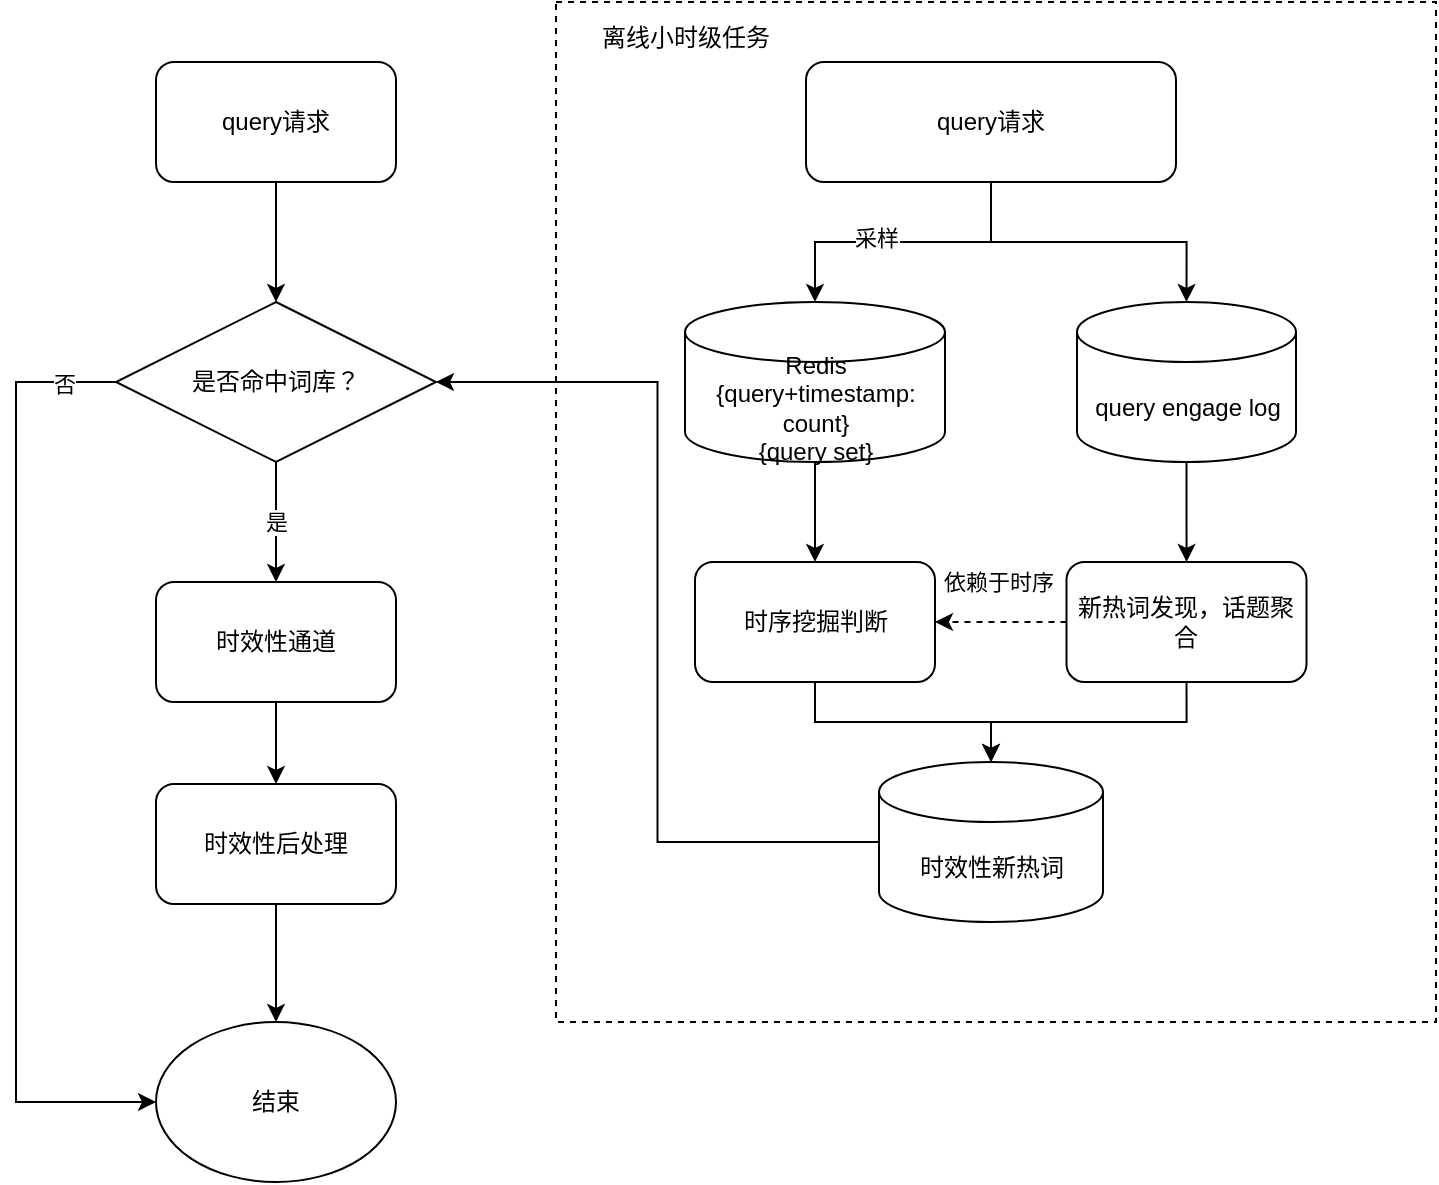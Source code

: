 <mxfile version="14.6.13" type="github">
  <diagram id="C5RBs43oDa-KdzZeNtuy" name="Page-1">
    <mxGraphModel dx="1526" dy="618" grid="1" gridSize="10" guides="1" tooltips="1" connect="1" arrows="1" fold="1" page="1" pageScale="1" pageWidth="827" pageHeight="1169" math="0" shadow="0">
      <root>
        <mxCell id="WIyWlLk6GJQsqaUBKTNV-0" />
        <mxCell id="WIyWlLk6GJQsqaUBKTNV-1" parent="WIyWlLk6GJQsqaUBKTNV-0" />
        <mxCell id="wPF4Jwb9WKSw9Y4aqg9I-31" value="离线小时级任务&amp;nbsp; &amp;nbsp; &amp;nbsp; &amp;nbsp; &amp;nbsp; &amp;nbsp; &amp;nbsp; &amp;nbsp; &amp;nbsp; &amp;nbsp; &amp;nbsp; &amp;nbsp; &amp;nbsp; &amp;nbsp; &amp;nbsp; &amp;nbsp; &amp;nbsp; &amp;nbsp; &amp;nbsp; &amp;nbsp; &amp;nbsp; &amp;nbsp; &amp;nbsp; &amp;nbsp; &amp;nbsp; &amp;nbsp; &amp;nbsp; &amp;nbsp; &amp;nbsp; &amp;nbsp; &amp;nbsp; &amp;nbsp; &amp;nbsp; &amp;nbsp; &amp;nbsp; &amp;nbsp; &amp;nbsp; &amp;nbsp; &amp;nbsp; &amp;nbsp; &amp;nbsp; &amp;nbsp; &amp;nbsp; &amp;nbsp; &amp;nbsp; &amp;nbsp; &amp;nbsp;&lt;br&gt;&lt;br&gt;&lt;br&gt;&lt;br&gt;&lt;br&gt;&lt;br&gt;&lt;br&gt;&lt;br&gt;&lt;br&gt;&lt;br&gt;&lt;br&gt;&lt;br&gt;&lt;br&gt;&lt;br&gt;&lt;br&gt;&lt;br&gt;&lt;br&gt;&lt;br&gt;&lt;br&gt;&lt;br&gt;&lt;br&gt;&lt;br&gt;&lt;br&gt;&lt;br&gt;&lt;br&gt;&lt;br&gt;&lt;br&gt;&lt;br&gt;&lt;br&gt;&lt;br&gt;&lt;br&gt;&lt;br&gt;&lt;br&gt;&lt;br&gt;" style="rounded=0;whiteSpace=wrap;html=1;dashed=1" vertex="1" parent="WIyWlLk6GJQsqaUBKTNV-1">
          <mxGeometry x="330" y="30" width="440" height="510" as="geometry" />
        </mxCell>
        <mxCell id="wPF4Jwb9WKSw9Y4aqg9I-3" style="edgeStyle=orthogonalEdgeStyle;rounded=0;orthogonalLoop=1;jettySize=auto;html=1;entryX=0.5;entryY=0;entryDx=0;entryDy=0;entryPerimeter=0;" edge="1" parent="WIyWlLk6GJQsqaUBKTNV-1" source="wPF4Jwb9WKSw9Y4aqg9I-0" target="wPF4Jwb9WKSw9Y4aqg9I-2">
          <mxGeometry relative="1" as="geometry" />
        </mxCell>
        <mxCell id="wPF4Jwb9WKSw9Y4aqg9I-19" value="采样" style="edgeLabel;html=1;align=center;verticalAlign=middle;resizable=0;points=[];" vertex="1" connectable="0" parent="wPF4Jwb9WKSw9Y4aqg9I-3">
          <mxGeometry x="0.182" y="-2" relative="1" as="geometry">
            <mxPoint as="offset" />
          </mxGeometry>
        </mxCell>
        <mxCell id="wPF4Jwb9WKSw9Y4aqg9I-7" style="edgeStyle=orthogonalEdgeStyle;rounded=0;orthogonalLoop=1;jettySize=auto;html=1;entryX=0.5;entryY=0;entryDx=0;entryDy=0;entryPerimeter=0;" edge="1" parent="WIyWlLk6GJQsqaUBKTNV-1" source="wPF4Jwb9WKSw9Y4aqg9I-0" target="wPF4Jwb9WKSw9Y4aqg9I-4">
          <mxGeometry relative="1" as="geometry" />
        </mxCell>
        <mxCell id="wPF4Jwb9WKSw9Y4aqg9I-0" value="query请求" style="rounded=1;whiteSpace=wrap;html=1;" vertex="1" parent="WIyWlLk6GJQsqaUBKTNV-1">
          <mxGeometry x="455" y="60" width="185" height="60" as="geometry" />
        </mxCell>
        <mxCell id="wPF4Jwb9WKSw9Y4aqg9I-8" style="edgeStyle=orthogonalEdgeStyle;rounded=0;orthogonalLoop=1;jettySize=auto;html=1;entryX=0.5;entryY=0;entryDx=0;entryDy=0;" edge="1" parent="WIyWlLk6GJQsqaUBKTNV-1" source="wPF4Jwb9WKSw9Y4aqg9I-2" target="wPF4Jwb9WKSw9Y4aqg9I-5">
          <mxGeometry relative="1" as="geometry" />
        </mxCell>
        <mxCell id="wPF4Jwb9WKSw9Y4aqg9I-2" value="Redis&lt;br&gt;{query+timestamp: count}&lt;br&gt;{query set}" style="shape=cylinder3;whiteSpace=wrap;html=1;boundedLbl=1;backgroundOutline=1;size=15;" vertex="1" parent="WIyWlLk6GJQsqaUBKTNV-1">
          <mxGeometry x="394.5" y="180" width="130" height="80" as="geometry" />
        </mxCell>
        <mxCell id="wPF4Jwb9WKSw9Y4aqg9I-9" style="edgeStyle=orthogonalEdgeStyle;rounded=0;orthogonalLoop=1;jettySize=auto;html=1;" edge="1" parent="WIyWlLk6GJQsqaUBKTNV-1" source="wPF4Jwb9WKSw9Y4aqg9I-4" target="wPF4Jwb9WKSw9Y4aqg9I-6">
          <mxGeometry relative="1" as="geometry" />
        </mxCell>
        <mxCell id="wPF4Jwb9WKSw9Y4aqg9I-4" value="query engage log" style="shape=cylinder3;whiteSpace=wrap;html=1;boundedLbl=1;backgroundOutline=1;size=15;" vertex="1" parent="WIyWlLk6GJQsqaUBKTNV-1">
          <mxGeometry x="590.5" y="180" width="109.5" height="80" as="geometry" />
        </mxCell>
        <mxCell id="wPF4Jwb9WKSw9Y4aqg9I-11" style="edgeStyle=orthogonalEdgeStyle;rounded=0;orthogonalLoop=1;jettySize=auto;html=1;exitX=0.5;exitY=1;exitDx=0;exitDy=0;entryX=0.5;entryY=0;entryDx=0;entryDy=0;entryPerimeter=0;" edge="1" parent="WIyWlLk6GJQsqaUBKTNV-1" source="wPF4Jwb9WKSw9Y4aqg9I-5" target="wPF4Jwb9WKSw9Y4aqg9I-10">
          <mxGeometry relative="1" as="geometry" />
        </mxCell>
        <mxCell id="wPF4Jwb9WKSw9Y4aqg9I-5" value="时序挖掘判断" style="rounded=1;whiteSpace=wrap;html=1;" vertex="1" parent="WIyWlLk6GJQsqaUBKTNV-1">
          <mxGeometry x="399.5" y="310" width="120" height="60" as="geometry" />
        </mxCell>
        <mxCell id="wPF4Jwb9WKSw9Y4aqg9I-12" style="edgeStyle=orthogonalEdgeStyle;rounded=0;orthogonalLoop=1;jettySize=auto;html=1;exitX=0;exitY=0.5;exitDx=0;exitDy=0;entryX=1;entryY=0.5;entryDx=0;entryDy=0;dashed=1;" edge="1" parent="WIyWlLk6GJQsqaUBKTNV-1" source="wPF4Jwb9WKSw9Y4aqg9I-6" target="wPF4Jwb9WKSw9Y4aqg9I-5">
          <mxGeometry relative="1" as="geometry" />
        </mxCell>
        <mxCell id="wPF4Jwb9WKSw9Y4aqg9I-17" value="依赖于时序" style="edgeLabel;html=1;align=center;verticalAlign=middle;resizable=0;points=[];" vertex="1" connectable="0" parent="wPF4Jwb9WKSw9Y4aqg9I-12">
          <mxGeometry x="0.072" y="-4" relative="1" as="geometry">
            <mxPoint y="-16" as="offset" />
          </mxGeometry>
        </mxCell>
        <mxCell id="wPF4Jwb9WKSw9Y4aqg9I-13" style="edgeStyle=orthogonalEdgeStyle;rounded=0;orthogonalLoop=1;jettySize=auto;html=1;exitX=0.5;exitY=1;exitDx=0;exitDy=0;entryX=0.5;entryY=0;entryDx=0;entryDy=0;entryPerimeter=0;" edge="1" parent="WIyWlLk6GJQsqaUBKTNV-1" source="wPF4Jwb9WKSw9Y4aqg9I-6" target="wPF4Jwb9WKSw9Y4aqg9I-10">
          <mxGeometry relative="1" as="geometry" />
        </mxCell>
        <mxCell id="wPF4Jwb9WKSw9Y4aqg9I-6" value="新热词发现，话题聚合" style="rounded=1;whiteSpace=wrap;html=1;" vertex="1" parent="WIyWlLk6GJQsqaUBKTNV-1">
          <mxGeometry x="585.25" y="310" width="120" height="60" as="geometry" />
        </mxCell>
        <mxCell id="wPF4Jwb9WKSw9Y4aqg9I-24" style="edgeStyle=orthogonalEdgeStyle;rounded=0;orthogonalLoop=1;jettySize=auto;html=1;entryX=1;entryY=0.5;entryDx=0;entryDy=0;" edge="1" parent="WIyWlLk6GJQsqaUBKTNV-1" source="wPF4Jwb9WKSw9Y4aqg9I-10" target="wPF4Jwb9WKSw9Y4aqg9I-20">
          <mxGeometry relative="1" as="geometry" />
        </mxCell>
        <mxCell id="wPF4Jwb9WKSw9Y4aqg9I-10" value="时效性新热词" style="shape=cylinder3;whiteSpace=wrap;html=1;boundedLbl=1;backgroundOutline=1;size=15;" vertex="1" parent="WIyWlLk6GJQsqaUBKTNV-1">
          <mxGeometry x="491.5" y="410" width="112" height="80" as="geometry" />
        </mxCell>
        <mxCell id="wPF4Jwb9WKSw9Y4aqg9I-21" style="edgeStyle=orthogonalEdgeStyle;rounded=0;orthogonalLoop=1;jettySize=auto;html=1;entryX=0.5;entryY=0;entryDx=0;entryDy=0;" edge="1" parent="WIyWlLk6GJQsqaUBKTNV-1" source="wPF4Jwb9WKSw9Y4aqg9I-18" target="wPF4Jwb9WKSw9Y4aqg9I-20">
          <mxGeometry relative="1" as="geometry" />
        </mxCell>
        <mxCell id="wPF4Jwb9WKSw9Y4aqg9I-18" value="query请求" style="rounded=1;whiteSpace=wrap;html=1;" vertex="1" parent="WIyWlLk6GJQsqaUBKTNV-1">
          <mxGeometry x="130" y="60" width="120" height="60" as="geometry" />
        </mxCell>
        <mxCell id="wPF4Jwb9WKSw9Y4aqg9I-23" value="是" style="edgeStyle=orthogonalEdgeStyle;rounded=0;orthogonalLoop=1;jettySize=auto;html=1;entryX=0.5;entryY=0;entryDx=0;entryDy=0;" edge="1" parent="WIyWlLk6GJQsqaUBKTNV-1" source="wPF4Jwb9WKSw9Y4aqg9I-20" target="wPF4Jwb9WKSw9Y4aqg9I-22">
          <mxGeometry relative="1" as="geometry" />
        </mxCell>
        <mxCell id="wPF4Jwb9WKSw9Y4aqg9I-28" style="edgeStyle=orthogonalEdgeStyle;rounded=0;orthogonalLoop=1;jettySize=auto;html=1;entryX=0;entryY=0.5;entryDx=0;entryDy=0;" edge="1" parent="WIyWlLk6GJQsqaUBKTNV-1" source="wPF4Jwb9WKSw9Y4aqg9I-20" target="wPF4Jwb9WKSw9Y4aqg9I-27">
          <mxGeometry relative="1" as="geometry">
            <Array as="points">
              <mxPoint x="60" y="220" />
              <mxPoint x="60" y="580" />
            </Array>
          </mxGeometry>
        </mxCell>
        <mxCell id="wPF4Jwb9WKSw9Y4aqg9I-30" value="否" style="edgeLabel;html=1;align=center;verticalAlign=middle;resizable=0;points=[];" vertex="1" connectable="0" parent="wPF4Jwb9WKSw9Y4aqg9I-28">
          <mxGeometry x="-0.892" y="1" relative="1" as="geometry">
            <mxPoint as="offset" />
          </mxGeometry>
        </mxCell>
        <mxCell id="wPF4Jwb9WKSw9Y4aqg9I-20" value="是否命中词库？" style="rhombus;whiteSpace=wrap;html=1;" vertex="1" parent="WIyWlLk6GJQsqaUBKTNV-1">
          <mxGeometry x="110" y="180" width="160" height="80" as="geometry" />
        </mxCell>
        <mxCell id="wPF4Jwb9WKSw9Y4aqg9I-26" style="edgeStyle=orthogonalEdgeStyle;rounded=0;orthogonalLoop=1;jettySize=auto;html=1;entryX=0.5;entryY=0;entryDx=0;entryDy=0;" edge="1" parent="WIyWlLk6GJQsqaUBKTNV-1" source="wPF4Jwb9WKSw9Y4aqg9I-22" target="wPF4Jwb9WKSw9Y4aqg9I-25">
          <mxGeometry relative="1" as="geometry" />
        </mxCell>
        <mxCell id="wPF4Jwb9WKSw9Y4aqg9I-22" value="时效性通道" style="rounded=1;whiteSpace=wrap;html=1;" vertex="1" parent="WIyWlLk6GJQsqaUBKTNV-1">
          <mxGeometry x="130" y="320" width="120" height="60" as="geometry" />
        </mxCell>
        <mxCell id="wPF4Jwb9WKSw9Y4aqg9I-29" style="edgeStyle=orthogonalEdgeStyle;rounded=0;orthogonalLoop=1;jettySize=auto;html=1;entryX=0.5;entryY=0;entryDx=0;entryDy=0;" edge="1" parent="WIyWlLk6GJQsqaUBKTNV-1" source="wPF4Jwb9WKSw9Y4aqg9I-25" target="wPF4Jwb9WKSw9Y4aqg9I-27">
          <mxGeometry relative="1" as="geometry" />
        </mxCell>
        <mxCell id="wPF4Jwb9WKSw9Y4aqg9I-25" value="时效性后处理" style="rounded=1;whiteSpace=wrap;html=1;" vertex="1" parent="WIyWlLk6GJQsqaUBKTNV-1">
          <mxGeometry x="130" y="421" width="120" height="60" as="geometry" />
        </mxCell>
        <mxCell id="wPF4Jwb9WKSw9Y4aqg9I-27" value="结束" style="ellipse;whiteSpace=wrap;html=1;" vertex="1" parent="WIyWlLk6GJQsqaUBKTNV-1">
          <mxGeometry x="130" y="540" width="120" height="80" as="geometry" />
        </mxCell>
      </root>
    </mxGraphModel>
  </diagram>
</mxfile>
